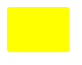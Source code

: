 @startuml

skinparam ClassBackgroundColor #Yellow
skinparam ClassFontColor #Yellow
skinparam ClassBorderColor #Yellow

skinparam ClassStereotypeFontSize 0
skinparam CircledCharacterFontSize 0
skinparam CircledCharacterRadius 0
skinparam ClassBorderThickness 0
skinparam Shadowing false

class Dummy

@enduml